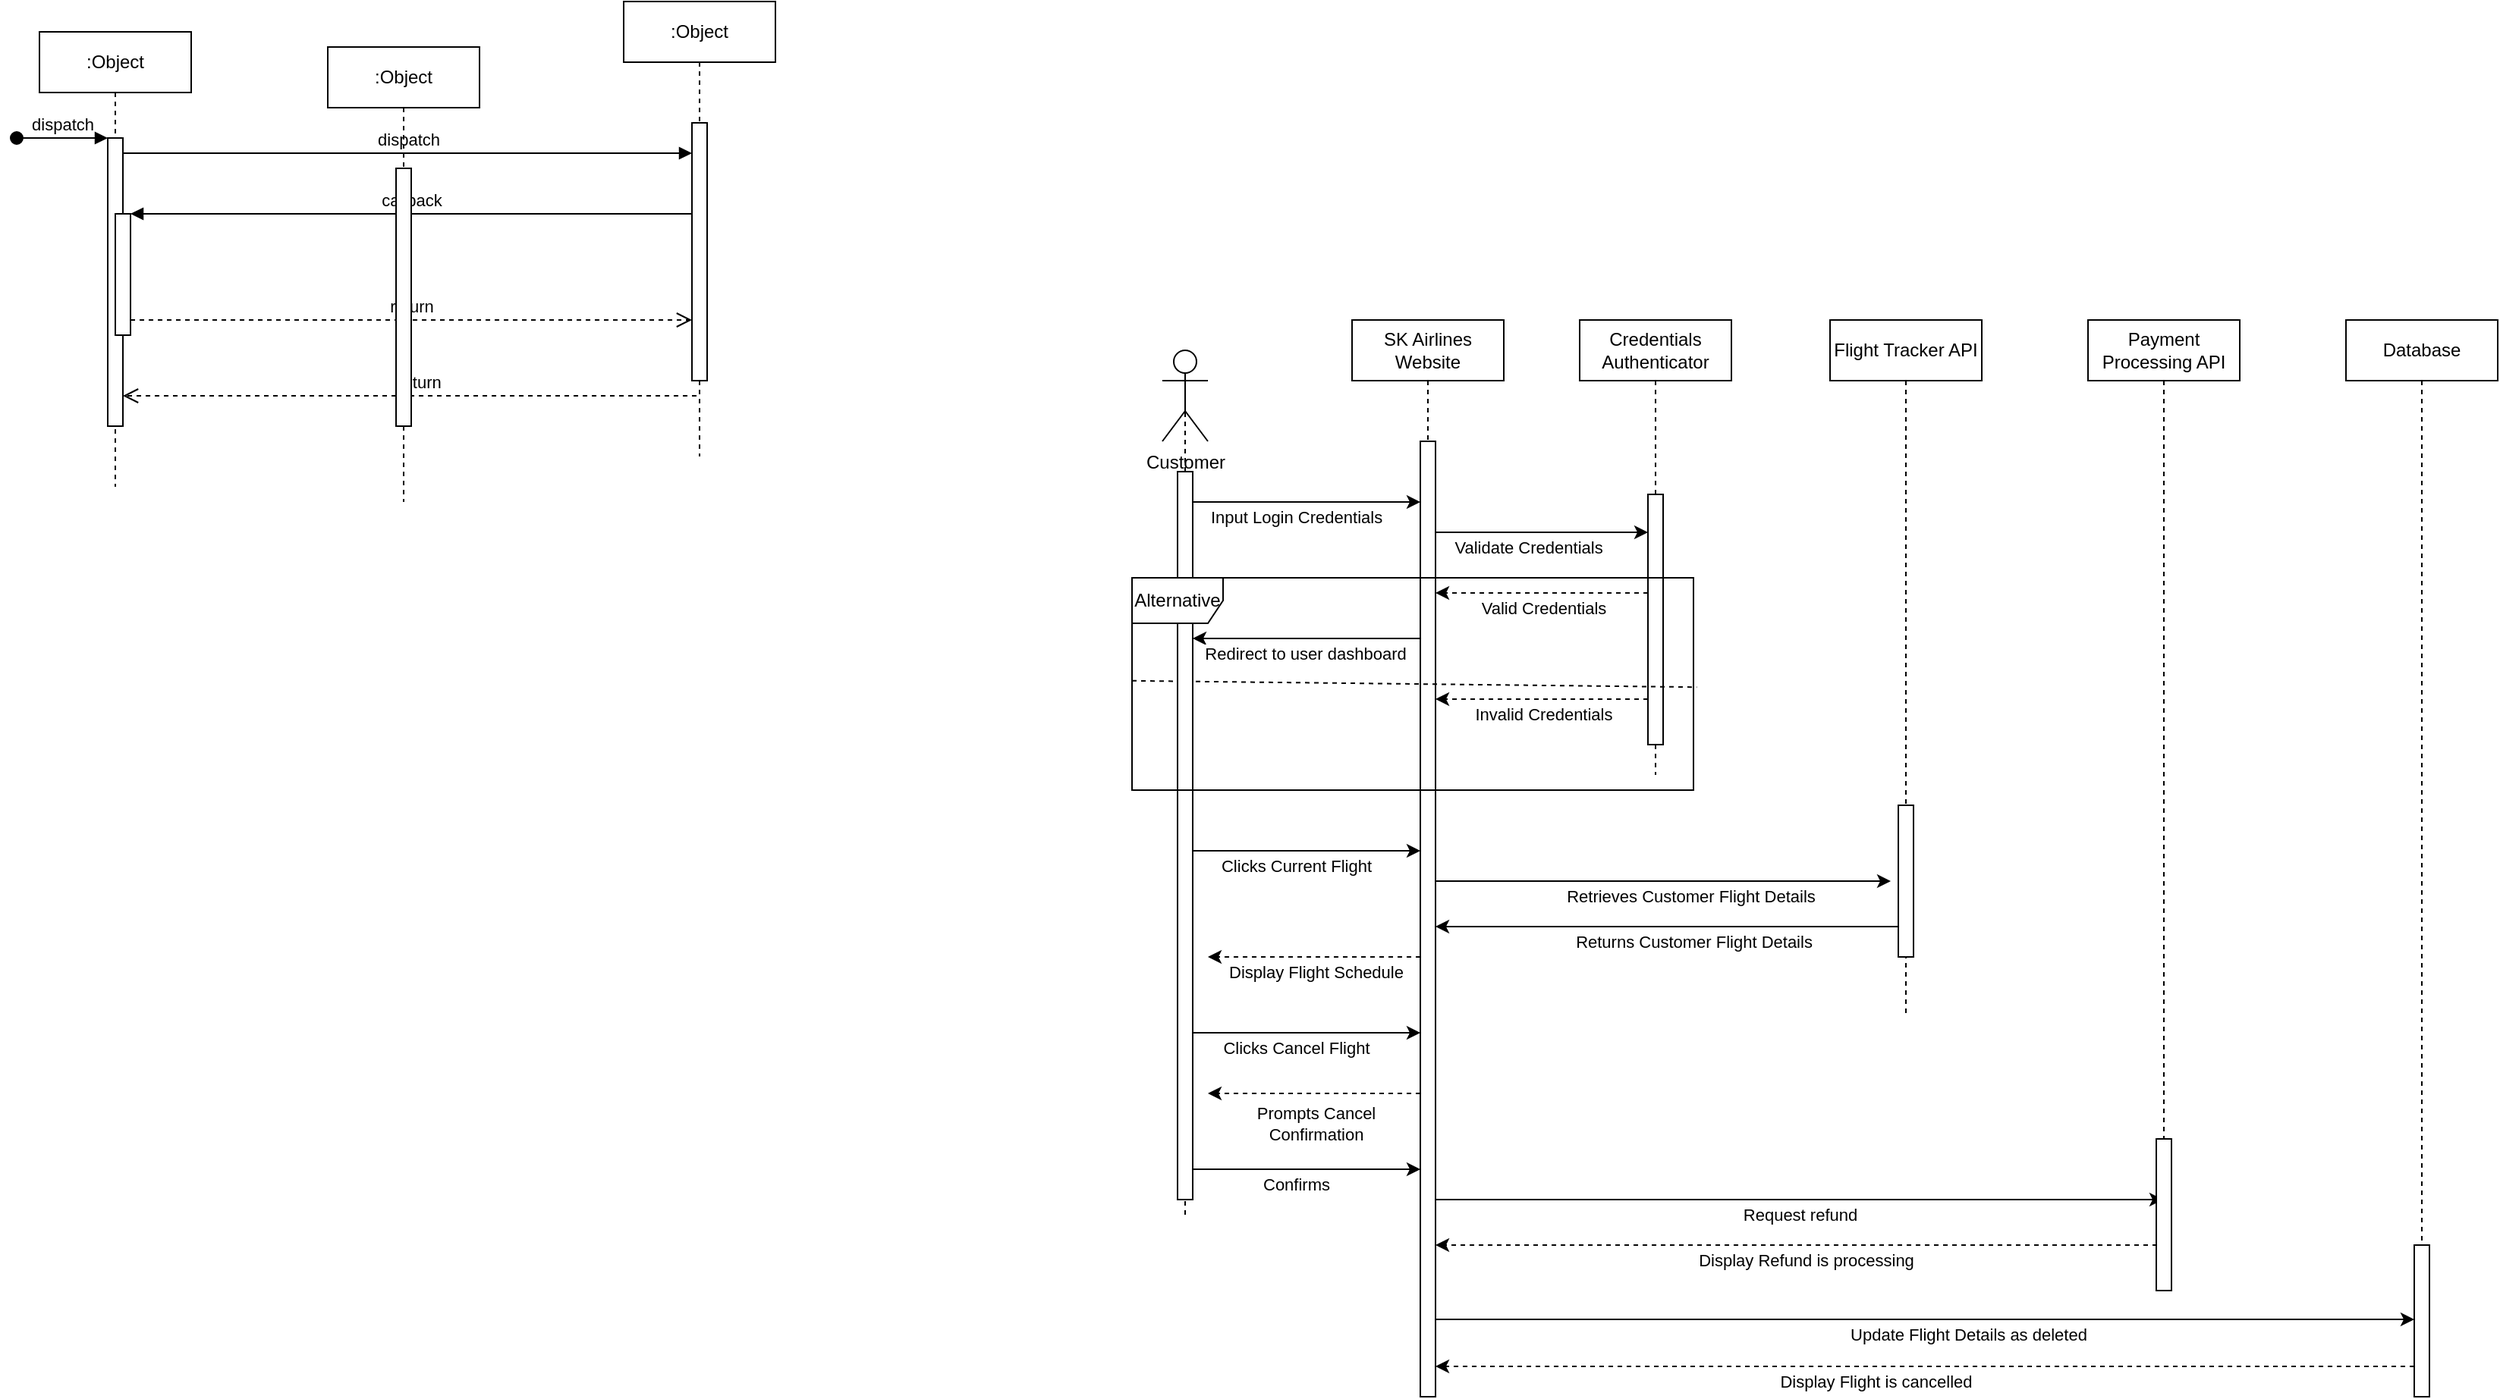 <mxfile version="21.6.1" type="github">
  <diagram name="Page-1" id="2YBvvXClWsGukQMizWep">
    <mxGraphModel dx="1909" dy="1049" grid="1" gridSize="10" guides="1" tooltips="1" connect="1" arrows="1" fold="1" page="1" pageScale="1" pageWidth="850" pageHeight="1100" math="0" shadow="0">
      <root>
        <mxCell id="0" />
        <mxCell id="1" parent="0" />
        <mxCell id="C-RgTDWquws06fb2NkcW-24" value="" style="endArrow=none;dashed=1;html=1;rounded=0;entryX=0.5;entryY=0.5;entryDx=0;entryDy=0;entryPerimeter=0;" parent="1" target="C-RgTDWquws06fb2NkcW-1" edge="1" source="GYKZJKAboWwTte5r0obT-14">
          <mxGeometry width="50" height="50" relative="1" as="geometry">
            <mxPoint x="800" y="680" as="sourcePoint" />
            <mxPoint x="800" y="360" as="targetPoint" />
          </mxGeometry>
        </mxCell>
        <mxCell id="aM9ryv3xv72pqoxQDRHE-1" value=":Object" style="shape=umlLifeline;perimeter=lifelinePerimeter;whiteSpace=wrap;html=1;container=0;dropTarget=0;collapsible=0;recursiveResize=0;outlineConnect=0;portConstraint=eastwest;newEdgeStyle={&quot;edgeStyle&quot;:&quot;elbowEdgeStyle&quot;,&quot;elbow&quot;:&quot;vertical&quot;,&quot;curved&quot;:0,&quot;rounded&quot;:0};" parent="1" vertex="1">
          <mxGeometry x="40" y="40" width="100" height="300" as="geometry" />
        </mxCell>
        <mxCell id="aM9ryv3xv72pqoxQDRHE-2" value="" style="html=1;points=[];perimeter=orthogonalPerimeter;outlineConnect=0;targetShapes=umlLifeline;portConstraint=eastwest;newEdgeStyle={&quot;edgeStyle&quot;:&quot;elbowEdgeStyle&quot;,&quot;elbow&quot;:&quot;vertical&quot;,&quot;curved&quot;:0,&quot;rounded&quot;:0};" parent="aM9ryv3xv72pqoxQDRHE-1" vertex="1">
          <mxGeometry x="45" y="70" width="10" height="190" as="geometry" />
        </mxCell>
        <mxCell id="aM9ryv3xv72pqoxQDRHE-3" value="dispatch" style="html=1;verticalAlign=bottom;startArrow=oval;endArrow=block;startSize=8;edgeStyle=elbowEdgeStyle;elbow=vertical;curved=0;rounded=0;" parent="aM9ryv3xv72pqoxQDRHE-1" target="aM9ryv3xv72pqoxQDRHE-2" edge="1">
          <mxGeometry relative="1" as="geometry">
            <mxPoint x="-15" y="70" as="sourcePoint" />
          </mxGeometry>
        </mxCell>
        <mxCell id="aM9ryv3xv72pqoxQDRHE-4" value="" style="html=1;points=[];perimeter=orthogonalPerimeter;outlineConnect=0;targetShapes=umlLifeline;portConstraint=eastwest;newEdgeStyle={&quot;edgeStyle&quot;:&quot;elbowEdgeStyle&quot;,&quot;elbow&quot;:&quot;vertical&quot;,&quot;curved&quot;:0,&quot;rounded&quot;:0};" parent="aM9ryv3xv72pqoxQDRHE-1" vertex="1">
          <mxGeometry x="50" y="120" width="10" height="80" as="geometry" />
        </mxCell>
        <mxCell id="aM9ryv3xv72pqoxQDRHE-5" value=":Object" style="shape=umlLifeline;perimeter=lifelinePerimeter;whiteSpace=wrap;html=1;container=0;dropTarget=0;collapsible=0;recursiveResize=0;outlineConnect=0;portConstraint=eastwest;newEdgeStyle={&quot;edgeStyle&quot;:&quot;elbowEdgeStyle&quot;,&quot;elbow&quot;:&quot;vertical&quot;,&quot;curved&quot;:0,&quot;rounded&quot;:0};" parent="1" vertex="1">
          <mxGeometry x="425" y="20" width="100" height="300" as="geometry" />
        </mxCell>
        <mxCell id="aM9ryv3xv72pqoxQDRHE-6" value="" style="html=1;points=[];perimeter=orthogonalPerimeter;outlineConnect=0;targetShapes=umlLifeline;portConstraint=eastwest;newEdgeStyle={&quot;edgeStyle&quot;:&quot;elbowEdgeStyle&quot;,&quot;elbow&quot;:&quot;vertical&quot;,&quot;curved&quot;:0,&quot;rounded&quot;:0};" parent="aM9ryv3xv72pqoxQDRHE-5" vertex="1">
          <mxGeometry x="45" y="80" width="10" height="170" as="geometry" />
        </mxCell>
        <mxCell id="aM9ryv3xv72pqoxQDRHE-7" value="dispatch" style="html=1;verticalAlign=bottom;endArrow=block;edgeStyle=elbowEdgeStyle;elbow=vertical;curved=0;rounded=0;" parent="1" source="aM9ryv3xv72pqoxQDRHE-2" target="aM9ryv3xv72pqoxQDRHE-6" edge="1">
          <mxGeometry relative="1" as="geometry">
            <mxPoint x="195" y="130" as="sourcePoint" />
            <Array as="points">
              <mxPoint x="180" y="120" />
            </Array>
          </mxGeometry>
        </mxCell>
        <mxCell id="aM9ryv3xv72pqoxQDRHE-8" value="return" style="html=1;verticalAlign=bottom;endArrow=open;dashed=1;endSize=8;edgeStyle=elbowEdgeStyle;elbow=vertical;curved=0;rounded=0;" parent="1" source="aM9ryv3xv72pqoxQDRHE-6" target="aM9ryv3xv72pqoxQDRHE-2" edge="1">
          <mxGeometry relative="1" as="geometry">
            <mxPoint x="195" y="205" as="targetPoint" />
            <Array as="points">
              <mxPoint x="190" y="280" />
            </Array>
          </mxGeometry>
        </mxCell>
        <mxCell id="aM9ryv3xv72pqoxQDRHE-9" value="callback" style="html=1;verticalAlign=bottom;endArrow=block;edgeStyle=elbowEdgeStyle;elbow=vertical;curved=0;rounded=0;" parent="1" source="aM9ryv3xv72pqoxQDRHE-6" target="aM9ryv3xv72pqoxQDRHE-4" edge="1">
          <mxGeometry relative="1" as="geometry">
            <mxPoint x="175" y="160" as="sourcePoint" />
            <Array as="points">
              <mxPoint x="190" y="160" />
            </Array>
          </mxGeometry>
        </mxCell>
        <mxCell id="aM9ryv3xv72pqoxQDRHE-10" value="return" style="html=1;verticalAlign=bottom;endArrow=open;dashed=1;endSize=8;edgeStyle=elbowEdgeStyle;elbow=vertical;curved=0;rounded=0;" parent="1" source="aM9ryv3xv72pqoxQDRHE-4" target="aM9ryv3xv72pqoxQDRHE-6" edge="1">
          <mxGeometry relative="1" as="geometry">
            <mxPoint x="175" y="235" as="targetPoint" />
            <Array as="points">
              <mxPoint x="180" y="230" />
            </Array>
          </mxGeometry>
        </mxCell>
        <mxCell id="C-RgTDWquws06fb2NkcW-1" value="Customer" style="shape=umlActor;verticalLabelPosition=bottom;verticalAlign=top;html=1;outlineConnect=0;" parent="1" vertex="1">
          <mxGeometry x="780" y="250" width="30" height="60" as="geometry" />
        </mxCell>
        <mxCell id="C-RgTDWquws06fb2NkcW-16" value=":Object" style="shape=umlLifeline;perimeter=lifelinePerimeter;whiteSpace=wrap;html=1;container=0;dropTarget=0;collapsible=0;recursiveResize=0;outlineConnect=0;portConstraint=eastwest;newEdgeStyle={&quot;edgeStyle&quot;:&quot;elbowEdgeStyle&quot;,&quot;elbow&quot;:&quot;vertical&quot;,&quot;curved&quot;:0,&quot;rounded&quot;:0};" parent="1" vertex="1">
          <mxGeometry x="230" y="50" width="100" height="300" as="geometry" />
        </mxCell>
        <mxCell id="C-RgTDWquws06fb2NkcW-17" value="" style="html=1;points=[];perimeter=orthogonalPerimeter;outlineConnect=0;targetShapes=umlLifeline;portConstraint=eastwest;newEdgeStyle={&quot;edgeStyle&quot;:&quot;elbowEdgeStyle&quot;,&quot;elbow&quot;:&quot;vertical&quot;,&quot;curved&quot;:0,&quot;rounded&quot;:0};" parent="C-RgTDWquws06fb2NkcW-16" vertex="1">
          <mxGeometry x="45" y="80" width="10" height="170" as="geometry" />
        </mxCell>
        <mxCell id="C-RgTDWquws06fb2NkcW-18" value="SK Airlines Website" style="shape=umlLifeline;perimeter=lifelinePerimeter;whiteSpace=wrap;html=1;container=0;dropTarget=0;collapsible=0;recursiveResize=0;outlineConnect=0;portConstraint=eastwest;newEdgeStyle={&quot;edgeStyle&quot;:&quot;elbowEdgeStyle&quot;,&quot;elbow&quot;:&quot;vertical&quot;,&quot;curved&quot;:0,&quot;rounded&quot;:0};" parent="1" vertex="1">
          <mxGeometry x="905" y="230" width="100" height="710" as="geometry" />
        </mxCell>
        <mxCell id="C-RgTDWquws06fb2NkcW-19" value="" style="html=1;points=[];perimeter=orthogonalPerimeter;outlineConnect=0;targetShapes=umlLifeline;portConstraint=eastwest;newEdgeStyle={&quot;edgeStyle&quot;:&quot;elbowEdgeStyle&quot;,&quot;elbow&quot;:&quot;vertical&quot;,&quot;curved&quot;:0,&quot;rounded&quot;:0};" parent="C-RgTDWquws06fb2NkcW-18" vertex="1">
          <mxGeometry x="45" y="80" width="10" height="630" as="geometry" />
        </mxCell>
        <mxCell id="C-RgTDWquws06fb2NkcW-20" value="Credentials Authenticator" style="shape=umlLifeline;perimeter=lifelinePerimeter;whiteSpace=wrap;html=1;container=0;dropTarget=0;collapsible=0;recursiveResize=0;outlineConnect=0;portConstraint=eastwest;newEdgeStyle={&quot;edgeStyle&quot;:&quot;elbowEdgeStyle&quot;,&quot;elbow&quot;:&quot;vertical&quot;,&quot;curved&quot;:0,&quot;rounded&quot;:0};" parent="1" vertex="1">
          <mxGeometry x="1055" y="230" width="100" height="300" as="geometry" />
        </mxCell>
        <mxCell id="C-RgTDWquws06fb2NkcW-21" value="" style="html=1;points=[];perimeter=orthogonalPerimeter;outlineConnect=0;targetShapes=umlLifeline;portConstraint=eastwest;newEdgeStyle={&quot;edgeStyle&quot;:&quot;elbowEdgeStyle&quot;,&quot;elbow&quot;:&quot;vertical&quot;,&quot;curved&quot;:0,&quot;rounded&quot;:0};" parent="C-RgTDWquws06fb2NkcW-20" vertex="1">
          <mxGeometry x="45" y="115" width="10" height="165" as="geometry" />
        </mxCell>
        <mxCell id="C-RgTDWquws06fb2NkcW-22" value="Flight Tracker API" style="shape=umlLifeline;perimeter=lifelinePerimeter;whiteSpace=wrap;html=1;container=0;dropTarget=0;collapsible=0;recursiveResize=0;outlineConnect=0;portConstraint=eastwest;newEdgeStyle={&quot;edgeStyle&quot;:&quot;elbowEdgeStyle&quot;,&quot;elbow&quot;:&quot;vertical&quot;,&quot;curved&quot;:0,&quot;rounded&quot;:0};" parent="1" vertex="1">
          <mxGeometry x="1220" y="230" width="100" height="460" as="geometry" />
        </mxCell>
        <mxCell id="C-RgTDWquws06fb2NkcW-23" value="" style="html=1;points=[];perimeter=orthogonalPerimeter;outlineConnect=0;targetShapes=umlLifeline;portConstraint=eastwest;newEdgeStyle={&quot;edgeStyle&quot;:&quot;elbowEdgeStyle&quot;,&quot;elbow&quot;:&quot;vertical&quot;,&quot;curved&quot;:0,&quot;rounded&quot;:0};" parent="C-RgTDWquws06fb2NkcW-22" vertex="1">
          <mxGeometry x="45" y="320" width="10" height="100" as="geometry" />
        </mxCell>
        <mxCell id="C-RgTDWquws06fb2NkcW-25" value="" style="endArrow=classic;html=1;rounded=0;" parent="1" edge="1">
          <mxGeometry width="50" height="50" relative="1" as="geometry">
            <mxPoint x="800" y="350" as="sourcePoint" />
            <mxPoint x="950" y="350" as="targetPoint" />
          </mxGeometry>
        </mxCell>
        <mxCell id="C-RgTDWquws06fb2NkcW-26" value="Input Login Credentials" style="edgeLabel;html=1;align=center;verticalAlign=middle;resizable=0;points=[];" parent="C-RgTDWquws06fb2NkcW-25" vertex="1" connectable="0">
          <mxGeometry x="0.339" y="-2" relative="1" as="geometry">
            <mxPoint x="-33" y="8" as="offset" />
          </mxGeometry>
        </mxCell>
        <mxCell id="C-RgTDWquws06fb2NkcW-27" value="" style="endArrow=classic;html=1;rounded=0;" parent="1" target="C-RgTDWquws06fb2NkcW-21" edge="1">
          <mxGeometry width="50" height="50" relative="1" as="geometry">
            <mxPoint x="960" y="370" as="sourcePoint" />
            <mxPoint x="1110" y="370" as="targetPoint" />
          </mxGeometry>
        </mxCell>
        <mxCell id="C-RgTDWquws06fb2NkcW-28" value="Validate Credentials" style="edgeLabel;html=1;align=center;verticalAlign=middle;resizable=0;points=[];" parent="C-RgTDWquws06fb2NkcW-27" vertex="1" connectable="0">
          <mxGeometry x="0.339" y="-2" relative="1" as="geometry">
            <mxPoint x="-33" y="8" as="offset" />
          </mxGeometry>
        </mxCell>
        <mxCell id="C-RgTDWquws06fb2NkcW-31" value="" style="endArrow=classic;html=1;rounded=0;dashed=1;" parent="1" edge="1">
          <mxGeometry width="50" height="50" relative="1" as="geometry">
            <mxPoint x="1100" y="410" as="sourcePoint" />
            <mxPoint x="960" y="410" as="targetPoint" />
          </mxGeometry>
        </mxCell>
        <mxCell id="C-RgTDWquws06fb2NkcW-32" value="Valid Credentials" style="edgeLabel;html=1;align=center;verticalAlign=middle;resizable=0;points=[];" parent="C-RgTDWquws06fb2NkcW-31" vertex="1" connectable="0">
          <mxGeometry x="0.339" y="-2" relative="1" as="geometry">
            <mxPoint x="24" y="12" as="offset" />
          </mxGeometry>
        </mxCell>
        <mxCell id="C-RgTDWquws06fb2NkcW-33" value="" style="endArrow=none;dashed=1;html=1;rounded=0;exitX=-0.003;exitY=0.567;exitDx=0;exitDy=0;exitPerimeter=0;entryX=1.003;entryY=0.597;entryDx=0;entryDy=0;entryPerimeter=0;" parent="1" edge="1">
          <mxGeometry width="50" height="50" relative="1" as="geometry">
            <mxPoint x="760.0" y="467.9" as="sourcePoint" />
            <mxPoint x="1132.22" y="472.1" as="targetPoint" />
          </mxGeometry>
        </mxCell>
        <mxCell id="C-RgTDWquws06fb2NkcW-34" value="" style="endArrow=classic;html=1;rounded=0;" parent="1" edge="1">
          <mxGeometry width="50" height="50" relative="1" as="geometry">
            <mxPoint x="950" y="440" as="sourcePoint" />
            <mxPoint x="800" y="440" as="targetPoint" />
          </mxGeometry>
        </mxCell>
        <mxCell id="C-RgTDWquws06fb2NkcW-35" value="Redirect to user dashboard" style="edgeLabel;html=1;align=center;verticalAlign=middle;resizable=0;points=[];" parent="C-RgTDWquws06fb2NkcW-34" vertex="1" connectable="0">
          <mxGeometry x="0.339" y="-2" relative="1" as="geometry">
            <mxPoint x="24" y="12" as="offset" />
          </mxGeometry>
        </mxCell>
        <mxCell id="C-RgTDWquws06fb2NkcW-44" value="" style="endArrow=classic;html=1;rounded=0;dashed=1;" parent="1" edge="1">
          <mxGeometry width="50" height="50" relative="1" as="geometry">
            <mxPoint x="1100" y="480" as="sourcePoint" />
            <mxPoint x="960" y="480" as="targetPoint" />
          </mxGeometry>
        </mxCell>
        <mxCell id="C-RgTDWquws06fb2NkcW-45" value="Invalid Credentials" style="edgeLabel;html=1;align=center;verticalAlign=middle;resizable=0;points=[];" parent="C-RgTDWquws06fb2NkcW-44" vertex="1" connectable="0">
          <mxGeometry x="0.339" y="-2" relative="1" as="geometry">
            <mxPoint x="24" y="12" as="offset" />
          </mxGeometry>
        </mxCell>
        <mxCell id="GYKZJKAboWwTte5r0obT-5" value="" style="endArrow=classic;html=1;rounded=0;" edge="1" parent="1">
          <mxGeometry width="50" height="50" relative="1" as="geometry">
            <mxPoint x="800" y="580" as="sourcePoint" />
            <mxPoint x="950" y="580" as="targetPoint" />
          </mxGeometry>
        </mxCell>
        <mxCell id="GYKZJKAboWwTte5r0obT-6" value="Clicks Current Flight" style="edgeLabel;html=1;align=center;verticalAlign=middle;resizable=0;points=[];" vertex="1" connectable="0" parent="GYKZJKAboWwTte5r0obT-5">
          <mxGeometry x="0.339" y="-2" relative="1" as="geometry">
            <mxPoint x="-33" y="8" as="offset" />
          </mxGeometry>
        </mxCell>
        <mxCell id="GYKZJKAboWwTte5r0obT-7" value="" style="endArrow=classic;html=1;rounded=0;" edge="1" parent="1">
          <mxGeometry width="50" height="50" relative="1" as="geometry">
            <mxPoint x="960" y="600" as="sourcePoint" />
            <mxPoint x="1260" y="600" as="targetPoint" />
          </mxGeometry>
        </mxCell>
        <mxCell id="GYKZJKAboWwTte5r0obT-8" value="Retrieves Customer Flight Details" style="edgeLabel;html=1;align=center;verticalAlign=middle;resizable=0;points=[];" vertex="1" connectable="0" parent="GYKZJKAboWwTte5r0obT-7">
          <mxGeometry x="0.339" y="-2" relative="1" as="geometry">
            <mxPoint x="-33" y="8" as="offset" />
          </mxGeometry>
        </mxCell>
        <mxCell id="GYKZJKAboWwTte5r0obT-9" value="" style="endArrow=classic;html=1;rounded=0;" edge="1" parent="1">
          <mxGeometry width="50" height="50" relative="1" as="geometry">
            <mxPoint x="1265" y="630" as="sourcePoint" />
            <mxPoint x="960" y="630" as="targetPoint" />
          </mxGeometry>
        </mxCell>
        <mxCell id="GYKZJKAboWwTte5r0obT-10" value="Returns Customer Flight Details" style="edgeLabel;html=1;align=center;verticalAlign=middle;resizable=0;points=[];" vertex="1" connectable="0" parent="GYKZJKAboWwTte5r0obT-9">
          <mxGeometry x="0.339" y="-2" relative="1" as="geometry">
            <mxPoint x="69" y="12" as="offset" />
          </mxGeometry>
        </mxCell>
        <mxCell id="GYKZJKAboWwTte5r0obT-12" value="" style="endArrow=classic;html=1;rounded=0;dashed=1;" edge="1" parent="1">
          <mxGeometry width="50" height="50" relative="1" as="geometry">
            <mxPoint x="950" y="650" as="sourcePoint" />
            <mxPoint x="810" y="650" as="targetPoint" />
          </mxGeometry>
        </mxCell>
        <mxCell id="GYKZJKAboWwTte5r0obT-13" value="Display Flight Schedule" style="edgeLabel;html=1;align=center;verticalAlign=middle;resizable=0;points=[];" vertex="1" connectable="0" parent="GYKZJKAboWwTte5r0obT-12">
          <mxGeometry x="0.339" y="-2" relative="1" as="geometry">
            <mxPoint x="24" y="12" as="offset" />
          </mxGeometry>
        </mxCell>
        <mxCell id="GYKZJKAboWwTte5r0obT-15" value="" style="endArrow=none;dashed=1;html=1;rounded=0;entryX=0.5;entryY=0.5;entryDx=0;entryDy=0;entryPerimeter=0;" edge="1" parent="1" target="GYKZJKAboWwTte5r0obT-14">
          <mxGeometry width="50" height="50" relative="1" as="geometry">
            <mxPoint x="795" y="820" as="sourcePoint" />
            <mxPoint x="800" y="280" as="targetPoint" />
          </mxGeometry>
        </mxCell>
        <mxCell id="GYKZJKAboWwTte5r0obT-14" value="" style="rounded=0;whiteSpace=wrap;html=1;" vertex="1" parent="1">
          <mxGeometry x="790" y="330" width="10" height="480" as="geometry" />
        </mxCell>
        <mxCell id="C-RgTDWquws06fb2NkcW-29" value="Alternative" style="shape=umlFrame;whiteSpace=wrap;html=1;pointerEvents=0;" parent="1" vertex="1">
          <mxGeometry x="760" y="400" width="370" height="140" as="geometry" />
        </mxCell>
        <mxCell id="GYKZJKAboWwTte5r0obT-20" value="" style="endArrow=classic;html=1;rounded=0;" edge="1" parent="1">
          <mxGeometry width="50" height="50" relative="1" as="geometry">
            <mxPoint x="800" y="700" as="sourcePoint" />
            <mxPoint x="950" y="700" as="targetPoint" />
          </mxGeometry>
        </mxCell>
        <mxCell id="GYKZJKAboWwTte5r0obT-21" value="Clicks Cancel Flight" style="edgeLabel;html=1;align=center;verticalAlign=middle;resizable=0;points=[];" vertex="1" connectable="0" parent="GYKZJKAboWwTte5r0obT-20">
          <mxGeometry x="0.339" y="-2" relative="1" as="geometry">
            <mxPoint x="-33" y="8" as="offset" />
          </mxGeometry>
        </mxCell>
        <mxCell id="GYKZJKAboWwTte5r0obT-22" value="Database" style="shape=umlLifeline;perimeter=lifelinePerimeter;whiteSpace=wrap;html=1;container=0;dropTarget=0;collapsible=0;recursiveResize=0;outlineConnect=0;portConstraint=eastwest;newEdgeStyle={&quot;edgeStyle&quot;:&quot;elbowEdgeStyle&quot;,&quot;elbow&quot;:&quot;vertical&quot;,&quot;curved&quot;:0,&quot;rounded&quot;:0};" vertex="1" parent="1">
          <mxGeometry x="1560" y="230" width="100" height="630" as="geometry" />
        </mxCell>
        <mxCell id="GYKZJKAboWwTte5r0obT-25" value="" style="endArrow=classic;html=1;rounded=0;dashed=1;" edge="1" parent="1">
          <mxGeometry width="50" height="50" relative="1" as="geometry">
            <mxPoint x="950" y="740" as="sourcePoint" />
            <mxPoint x="810" y="740" as="targetPoint" />
          </mxGeometry>
        </mxCell>
        <mxCell id="GYKZJKAboWwTte5r0obT-26" value="Prompts Cancel&lt;br&gt;Confirmation" style="edgeLabel;html=1;align=center;verticalAlign=middle;resizable=0;points=[];" vertex="1" connectable="0" parent="GYKZJKAboWwTte5r0obT-25">
          <mxGeometry x="0.339" y="-2" relative="1" as="geometry">
            <mxPoint x="24" y="22" as="offset" />
          </mxGeometry>
        </mxCell>
        <mxCell id="GYKZJKAboWwTte5r0obT-27" value="" style="endArrow=classic;html=1;rounded=0;" edge="1" parent="1">
          <mxGeometry width="50" height="50" relative="1" as="geometry">
            <mxPoint x="800" y="790" as="sourcePoint" />
            <mxPoint x="950" y="790" as="targetPoint" />
          </mxGeometry>
        </mxCell>
        <mxCell id="GYKZJKAboWwTte5r0obT-28" value="Confirms" style="edgeLabel;html=1;align=center;verticalAlign=middle;resizable=0;points=[];" vertex="1" connectable="0" parent="GYKZJKAboWwTte5r0obT-27">
          <mxGeometry x="0.339" y="-2" relative="1" as="geometry">
            <mxPoint x="-33" y="8" as="offset" />
          </mxGeometry>
        </mxCell>
        <mxCell id="GYKZJKAboWwTte5r0obT-29" value="" style="endArrow=classic;html=1;rounded=0;" edge="1" parent="1" target="GYKZJKAboWwTte5r0obT-31">
          <mxGeometry width="50" height="50" relative="1" as="geometry">
            <mxPoint x="960" y="810" as="sourcePoint" />
            <mxPoint x="1380" y="810" as="targetPoint" />
          </mxGeometry>
        </mxCell>
        <mxCell id="GYKZJKAboWwTte5r0obT-30" value="Request refund" style="edgeLabel;html=1;align=center;verticalAlign=middle;resizable=0;points=[];" vertex="1" connectable="0" parent="GYKZJKAboWwTte5r0obT-29">
          <mxGeometry x="0.339" y="-2" relative="1" as="geometry">
            <mxPoint x="-81" y="8" as="offset" />
          </mxGeometry>
        </mxCell>
        <mxCell id="GYKZJKAboWwTte5r0obT-31" value="Payment Processing API" style="shape=umlLifeline;perimeter=lifelinePerimeter;whiteSpace=wrap;html=1;container=0;dropTarget=0;collapsible=0;recursiveResize=0;outlineConnect=0;portConstraint=eastwest;newEdgeStyle={&quot;edgeStyle&quot;:&quot;elbowEdgeStyle&quot;,&quot;elbow&quot;:&quot;vertical&quot;,&quot;curved&quot;:0,&quot;rounded&quot;:0};" vertex="1" parent="1">
          <mxGeometry x="1390" y="230" width="100" height="590" as="geometry" />
        </mxCell>
        <mxCell id="GYKZJKAboWwTte5r0obT-32" value="" style="html=1;points=[];perimeter=orthogonalPerimeter;outlineConnect=0;targetShapes=umlLifeline;portConstraint=eastwest;newEdgeStyle={&quot;edgeStyle&quot;:&quot;elbowEdgeStyle&quot;,&quot;elbow&quot;:&quot;vertical&quot;,&quot;curved&quot;:0,&quot;rounded&quot;:0};" vertex="1" parent="GYKZJKAboWwTte5r0obT-31">
          <mxGeometry x="45" y="540" width="10" height="100" as="geometry" />
        </mxCell>
        <mxCell id="GYKZJKAboWwTte5r0obT-34" value="" style="endArrow=classic;html=1;rounded=0;dashed=1;" edge="1" parent="1" target="C-RgTDWquws06fb2NkcW-19">
          <mxGeometry width="50" height="50" relative="1" as="geometry">
            <mxPoint x="1435.5" y="840" as="sourcePoint" />
            <mxPoint x="970" y="840" as="targetPoint" />
          </mxGeometry>
        </mxCell>
        <mxCell id="GYKZJKAboWwTte5r0obT-35" value="Display Refund is processing" style="edgeLabel;html=1;align=center;verticalAlign=middle;resizable=0;points=[];" vertex="1" connectable="0" parent="GYKZJKAboWwTte5r0obT-34">
          <mxGeometry x="0.339" y="-2" relative="1" as="geometry">
            <mxPoint x="87" y="12" as="offset" />
          </mxGeometry>
        </mxCell>
        <mxCell id="GYKZJKAboWwTte5r0obT-23" value="" style="html=1;points=[];perimeter=orthogonalPerimeter;outlineConnect=0;targetShapes=umlLifeline;portConstraint=eastwest;newEdgeStyle={&quot;edgeStyle&quot;:&quot;elbowEdgeStyle&quot;,&quot;elbow&quot;:&quot;vertical&quot;,&quot;curved&quot;:0,&quot;rounded&quot;:0};" vertex="1" parent="1">
          <mxGeometry x="1605" y="840" width="10" height="100" as="geometry" />
        </mxCell>
        <mxCell id="GYKZJKAboWwTte5r0obT-37" value="" style="endArrow=classic;html=1;rounded=0;" edge="1" parent="1" target="GYKZJKAboWwTte5r0obT-23">
          <mxGeometry width="50" height="50" relative="1" as="geometry">
            <mxPoint x="960" y="889" as="sourcePoint" />
            <mxPoint x="1600" y="889" as="targetPoint" />
          </mxGeometry>
        </mxCell>
        <mxCell id="GYKZJKAboWwTte5r0obT-38" value="Update Flight Details as deleted" style="edgeLabel;html=1;align=center;verticalAlign=middle;resizable=0;points=[];" vertex="1" connectable="0" parent="GYKZJKAboWwTte5r0obT-37">
          <mxGeometry x="0.339" y="-2" relative="1" as="geometry">
            <mxPoint x="-81" y="8" as="offset" />
          </mxGeometry>
        </mxCell>
        <mxCell id="GYKZJKAboWwTte5r0obT-39" value="" style="endArrow=classic;html=1;rounded=0;dashed=1;" edge="1" parent="1">
          <mxGeometry width="50" height="50" relative="1" as="geometry">
            <mxPoint x="1605" y="920.0" as="sourcePoint" />
            <mxPoint x="960" y="920.0" as="targetPoint" />
          </mxGeometry>
        </mxCell>
        <mxCell id="GYKZJKAboWwTte5r0obT-40" value="Display Flight is cancelled" style="edgeLabel;html=1;align=center;verticalAlign=middle;resizable=0;points=[];" vertex="1" connectable="0" parent="GYKZJKAboWwTte5r0obT-39">
          <mxGeometry x="0.339" y="-2" relative="1" as="geometry">
            <mxPoint x="77" y="12" as="offset" />
          </mxGeometry>
        </mxCell>
      </root>
    </mxGraphModel>
  </diagram>
</mxfile>
